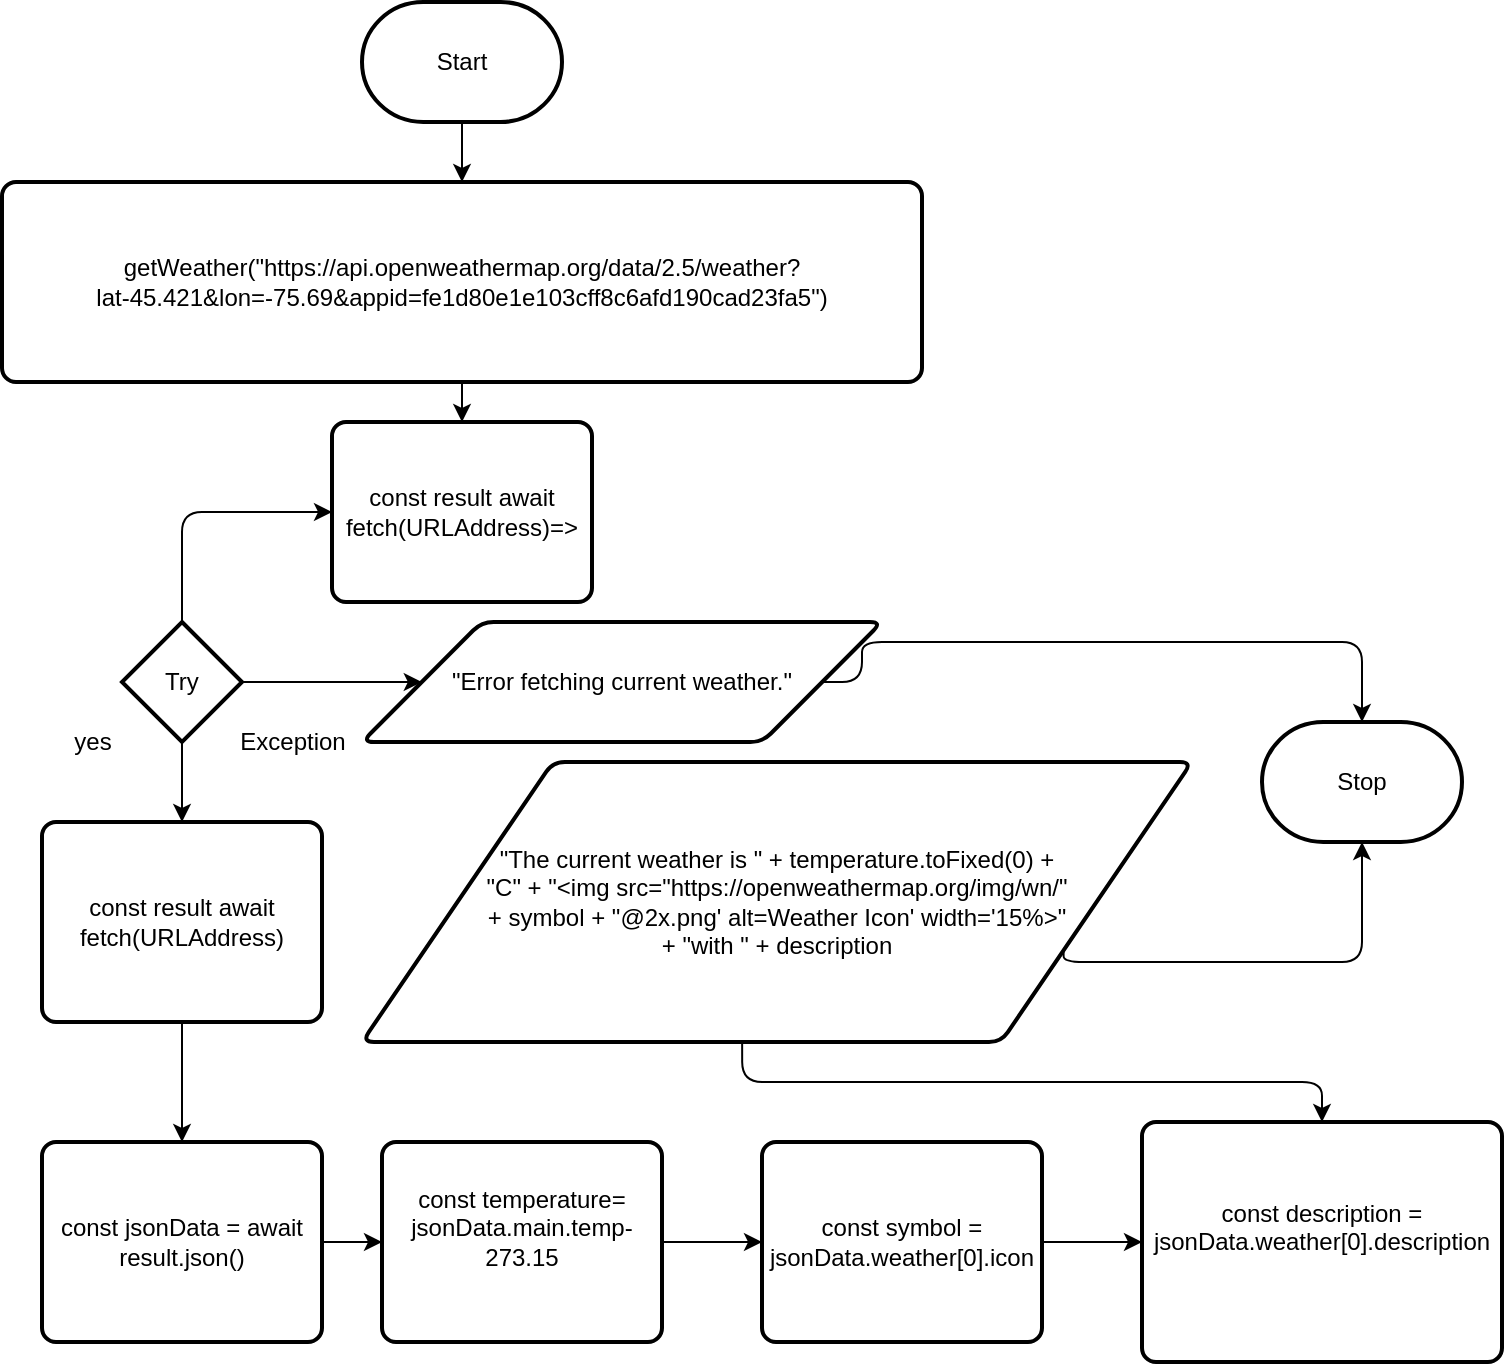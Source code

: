 <mxfile>
    <diagram id="GInHtZuMB5CcCfA9ihm7" name="Page-1">
        <mxGraphModel dx="1074" dy="741" grid="1" gridSize="10" guides="1" tooltips="1" connect="1" arrows="1" fold="1" page="1" pageScale="1" pageWidth="850" pageHeight="1100" math="0" shadow="0">
            <root>
                <mxCell id="0"/>
                <mxCell id="1" parent="0"/>
                <mxCell id="7" style="edgeStyle=none;html=1;" parent="1" source="2" target="10" edge="1">
                    <mxGeometry relative="1" as="geometry">
                        <mxPoint x="255.455" y="250" as="targetPoint"/>
                    </mxGeometry>
                </mxCell>
                <mxCell id="2" value="Start" style="strokeWidth=2;html=1;shape=mxgraph.flowchart.terminator;whiteSpace=wrap;" parent="1" vertex="1">
                    <mxGeometry x="250" y="150" width="100" height="60" as="geometry"/>
                </mxCell>
                <mxCell id="6" value="Stop" style="strokeWidth=2;html=1;shape=mxgraph.flowchart.terminator;whiteSpace=wrap;" parent="1" vertex="1">
                    <mxGeometry x="700" y="510" width="100" height="60" as="geometry"/>
                </mxCell>
                <mxCell id="10" value="&lt;div&gt;getWeather(&quot;https://api.openweathermap.org/data/2.5/weather?&lt;/div&gt;&lt;div&gt;lat-45.421&amp;amp;lon=-75.69&amp;amp;appid=fe1d80e1e103cff8c6afd190cad23fa5&quot;)&lt;/div&gt;" style="rounded=1;whiteSpace=wrap;html=1;absoluteArcSize=1;arcSize=14;strokeWidth=2;" vertex="1" parent="1">
                    <mxGeometry x="70" y="240" width="460" height="100" as="geometry"/>
                </mxCell>
                <mxCell id="11" value="&lt;div&gt;const result await&lt;/div&gt;&lt;div&gt;fetch(URLAddress)=&amp;gt;&lt;/div&gt;" style="rounded=1;whiteSpace=wrap;html=1;absoluteArcSize=1;arcSize=14;strokeWidth=2;" vertex="1" parent="1">
                    <mxGeometry x="235" y="360" width="130" height="90" as="geometry"/>
                </mxCell>
                <mxCell id="12" style="edgeStyle=none;html=1;exitX=0.5;exitY=1;exitDx=0;exitDy=0;entryX=0.5;entryY=0;entryDx=0;entryDy=0;" edge="1" parent="1" source="10" target="11">
                    <mxGeometry relative="1" as="geometry">
                        <mxPoint x="350" y="360" as="sourcePoint"/>
                        <mxPoint x="350" y="390" as="targetPoint"/>
                    </mxGeometry>
                </mxCell>
                <mxCell id="14" value="Try" style="strokeWidth=2;html=1;shape=mxgraph.flowchart.decision;whiteSpace=wrap;" vertex="1" parent="1">
                    <mxGeometry x="130" y="460" width="60" height="60" as="geometry"/>
                </mxCell>
                <mxCell id="16" value="yes" style="text;html=1;align=center;verticalAlign=middle;resizable=0;points=[];autosize=1;strokeColor=none;fillColor=none;" vertex="1" parent="1">
                    <mxGeometry x="100" y="510" width="30" height="20" as="geometry"/>
                </mxCell>
                <mxCell id="17" value="Exception" style="text;html=1;align=center;verticalAlign=middle;resizable=0;points=[];autosize=1;strokeColor=none;fillColor=none;" vertex="1" parent="1">
                    <mxGeometry x="180" y="510" width="70" height="20" as="geometry"/>
                </mxCell>
                <mxCell id="18" style="edgeStyle=none;html=1;exitX=1;exitY=0.5;exitDx=0;exitDy=0;exitPerimeter=0;" edge="1" parent="1" source="14" target="22">
                    <mxGeometry relative="1" as="geometry">
                        <mxPoint x="290" y="520" as="sourcePoint"/>
                        <mxPoint x="220" y="490" as="targetPoint"/>
                    </mxGeometry>
                </mxCell>
                <mxCell id="22" value="&quot;Error fetching current weather.&quot;" style="shape=parallelogram;html=1;strokeWidth=2;perimeter=parallelogramPerimeter;whiteSpace=wrap;rounded=1;arcSize=12;size=0.23;" vertex="1" parent="1">
                    <mxGeometry x="250" y="460" width="260" height="60" as="geometry"/>
                </mxCell>
                <mxCell id="25" value="" style="edgeStyle=segmentEdgeStyle;endArrow=classic;html=1;exitX=0.5;exitY=0;exitDx=0;exitDy=0;exitPerimeter=0;entryX=0;entryY=0.5;entryDx=0;entryDy=0;" edge="1" parent="1" source="14" target="11">
                    <mxGeometry width="50" height="50" relative="1" as="geometry">
                        <mxPoint x="90" y="460" as="sourcePoint"/>
                        <mxPoint x="210" y="430" as="targetPoint"/>
                        <Array as="points">
                            <mxPoint x="160" y="405"/>
                        </Array>
                    </mxGeometry>
                </mxCell>
                <mxCell id="26" value="&lt;div&gt;const result await&lt;/div&gt;&lt;div&gt;fetch(URLAddress)&lt;/div&gt;" style="rounded=1;whiteSpace=wrap;html=1;absoluteArcSize=1;arcSize=14;strokeWidth=2;" vertex="1" parent="1">
                    <mxGeometry x="90" y="560" width="140" height="100" as="geometry"/>
                </mxCell>
                <mxCell id="27" style="edgeStyle=none;html=1;exitX=0.5;exitY=1;exitDx=0;exitDy=0;exitPerimeter=0;entryX=0.5;entryY=0;entryDx=0;entryDy=0;" edge="1" parent="1" source="14" target="26">
                    <mxGeometry relative="1" as="geometry">
                        <mxPoint x="70" y="460" as="sourcePoint"/>
                        <mxPoint x="70" y="490" as="targetPoint"/>
                    </mxGeometry>
                </mxCell>
                <mxCell id="28" value="&lt;div&gt;const jsonData = await&lt;/div&gt;&lt;div&gt;result.json()&lt;/div&gt;" style="rounded=1;whiteSpace=wrap;html=1;absoluteArcSize=1;arcSize=14;strokeWidth=2;" vertex="1" parent="1">
                    <mxGeometry x="90" y="720" width="140" height="100" as="geometry"/>
                </mxCell>
                <mxCell id="29" value="&lt;div&gt;const temperature=&lt;/div&gt;&lt;div&gt;jsonData.main.temp-&lt;/div&gt;&lt;div&gt;273.15&lt;/div&gt;&lt;div&gt;&lt;br&gt;&lt;/div&gt;" style="rounded=1;whiteSpace=wrap;html=1;absoluteArcSize=1;arcSize=14;strokeWidth=2;" vertex="1" parent="1">
                    <mxGeometry x="260" y="720" width="140" height="100" as="geometry"/>
                </mxCell>
                <mxCell id="30" style="edgeStyle=none;html=1;exitX=0.5;exitY=1;exitDx=0;exitDy=0;entryX=0.5;entryY=0;entryDx=0;entryDy=0;" edge="1" parent="1" source="26" target="28">
                    <mxGeometry relative="1" as="geometry">
                        <mxPoint x="340" y="630" as="sourcePoint"/>
                        <mxPoint x="340" y="670" as="targetPoint"/>
                    </mxGeometry>
                </mxCell>
                <mxCell id="32" style="edgeStyle=none;html=1;exitX=1;exitY=0.5;exitDx=0;exitDy=0;entryX=0;entryY=0.5;entryDx=0;entryDy=0;" edge="1" parent="1" source="28" target="29">
                    <mxGeometry relative="1" as="geometry">
                        <mxPoint x="300" y="640" as="sourcePoint"/>
                        <mxPoint x="300" y="680" as="targetPoint"/>
                    </mxGeometry>
                </mxCell>
                <mxCell id="33" value="&lt;div&gt;&lt;div&gt;const description =&lt;/div&gt;&lt;div&gt;jsonData.weather[0].description&lt;/div&gt;&lt;/div&gt;&lt;div&gt;&lt;br&gt;&lt;/div&gt;" style="rounded=1;whiteSpace=wrap;html=1;absoluteArcSize=1;arcSize=14;strokeWidth=2;" vertex="1" parent="1">
                    <mxGeometry x="640" y="710" width="180" height="120" as="geometry"/>
                </mxCell>
                <mxCell id="35" value="&lt;div&gt;const symbol =&lt;/div&gt;&lt;div&gt;jsonData.weather[0].icon&lt;/div&gt;" style="rounded=1;whiteSpace=wrap;html=1;absoluteArcSize=1;arcSize=14;strokeWidth=2;" vertex="1" parent="1">
                    <mxGeometry x="450" y="720" width="140" height="100" as="geometry"/>
                </mxCell>
                <mxCell id="36" style="edgeStyle=none;html=1;exitX=1;exitY=0.5;exitDx=0;exitDy=0;entryX=0;entryY=0.5;entryDx=0;entryDy=0;" edge="1" parent="1" source="29" target="35">
                    <mxGeometry relative="1" as="geometry">
                        <mxPoint x="420" y="740" as="sourcePoint"/>
                        <mxPoint x="460" y="740" as="targetPoint"/>
                    </mxGeometry>
                </mxCell>
                <mxCell id="38" style="edgeStyle=none;html=1;exitX=1;exitY=0.5;exitDx=0;exitDy=0;entryX=0;entryY=0.5;entryDx=0;entryDy=0;" edge="1" parent="1" source="35" target="33">
                    <mxGeometry relative="1" as="geometry">
                        <mxPoint x="680" y="630" as="sourcePoint"/>
                        <mxPoint x="720" y="630" as="targetPoint"/>
                    </mxGeometry>
                </mxCell>
                <mxCell id="39" value="&lt;div&gt;&quot;The current weather is &quot; + temperature.toFixed(0) +&lt;/div&gt;&lt;div&gt;&quot;C&quot; + &quot;&amp;lt;img src=&quot;https://openweathermap.org/img/wn/&quot;&lt;/div&gt;&lt;div&gt;+ symbol + &quot;@2x.png' alt=Weather Icon' width='15%&amp;gt;&quot;&lt;/div&gt;&lt;div&gt;+ &quot;with &quot; + description&lt;/div&gt;" style="shape=parallelogram;html=1;strokeWidth=2;perimeter=parallelogramPerimeter;whiteSpace=wrap;rounded=1;arcSize=12;size=0.23;" vertex="1" parent="1">
                    <mxGeometry x="250" y="530" width="415" height="140" as="geometry"/>
                </mxCell>
                <mxCell id="43" value="" style="edgeStyle=segmentEdgeStyle;endArrow=classic;html=1;exitX=1;exitY=0.5;exitDx=0;exitDy=0;entryX=0.5;entryY=0;entryDx=0;entryDy=0;entryPerimeter=0;" edge="1" parent="1" source="22" target="6">
                    <mxGeometry width="50" height="50" relative="1" as="geometry">
                        <mxPoint x="600" y="450" as="sourcePoint"/>
                        <mxPoint x="730" y="490" as="targetPoint"/>
                        <Array as="points">
                            <mxPoint x="500" y="490"/>
                            <mxPoint x="500" y="470"/>
                            <mxPoint x="750" y="470"/>
                        </Array>
                    </mxGeometry>
                </mxCell>
                <mxCell id="44" value="" style="edgeStyle=segmentEdgeStyle;endArrow=classic;html=1;entryX=0.5;entryY=1;entryDx=0;entryDy=0;entryPerimeter=0;exitX=1;exitY=0.75;exitDx=0;exitDy=0;" edge="1" parent="1" source="39" target="6">
                    <mxGeometry width="50" height="50" relative="1" as="geometry">
                        <mxPoint x="650" y="630" as="sourcePoint"/>
                        <mxPoint x="739.9" y="650" as="targetPoint"/>
                        <Array as="points">
                            <mxPoint x="601" y="630"/>
                            <mxPoint x="750" y="630"/>
                        </Array>
                    </mxGeometry>
                </mxCell>
                <mxCell id="46" value="" style="edgeStyle=segmentEdgeStyle;endArrow=classic;html=1;entryX=0.5;entryY=0;entryDx=0;entryDy=0;exitX=0.458;exitY=0.995;exitDx=0;exitDy=0;exitPerimeter=0;" edge="1" parent="1" source="39" target="33">
                    <mxGeometry width="50" height="50" relative="1" as="geometry">
                        <mxPoint x="440" y="680" as="sourcePoint"/>
                        <mxPoint x="749.9" y="700" as="targetPoint"/>
                        <Array as="points">
                            <mxPoint x="440" y="690"/>
                            <mxPoint x="730" y="690"/>
                        </Array>
                    </mxGeometry>
                </mxCell>
            </root>
        </mxGraphModel>
    </diagram>
</mxfile>
